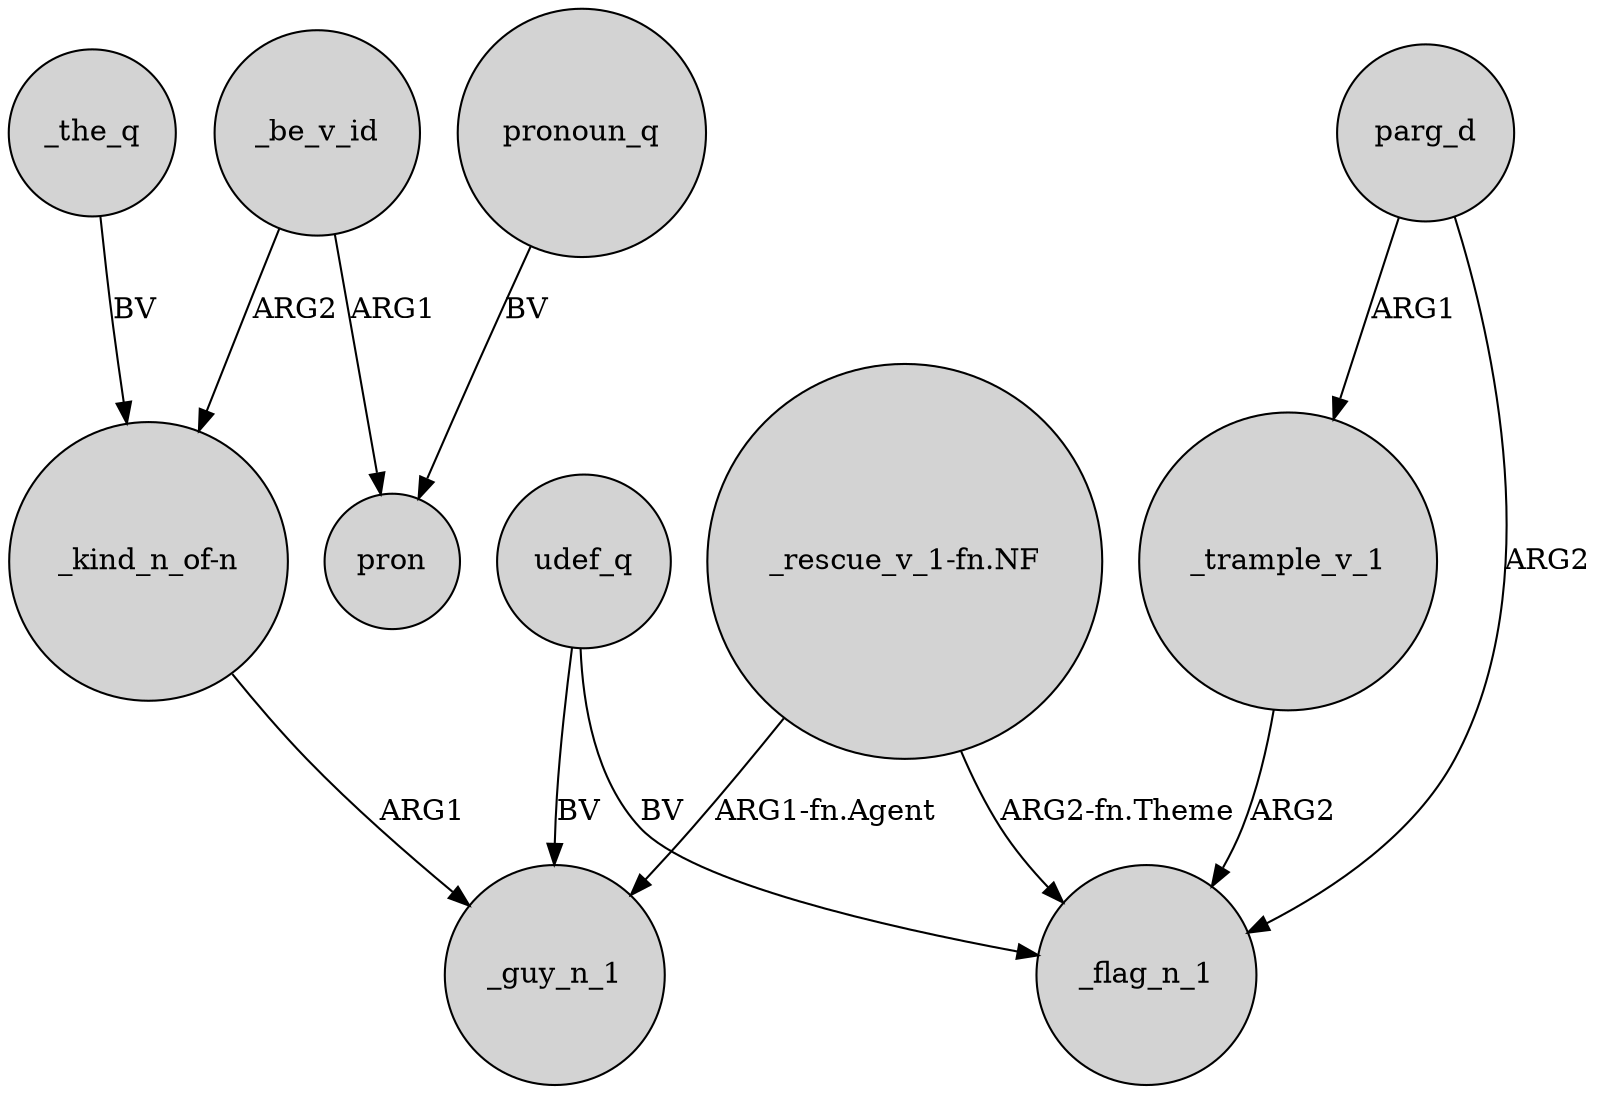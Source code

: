 digraph {
	node [shape=circle style=filled]
	_be_v_id -> "_kind_n_of-n" [label=ARG2]
	udef_q -> _flag_n_1 [label=BV]
	"_rescue_v_1-fn.NF" -> _guy_n_1 [label="ARG1-fn.Agent"]
	_trample_v_1 -> _flag_n_1 [label=ARG2]
	"_kind_n_of-n" -> _guy_n_1 [label=ARG1]
	parg_d -> _flag_n_1 [label=ARG2]
	parg_d -> _trample_v_1 [label=ARG1]
	_be_v_id -> pron [label=ARG1]
	udef_q -> _guy_n_1 [label=BV]
	_the_q -> "_kind_n_of-n" [label=BV]
	"_rescue_v_1-fn.NF" -> _flag_n_1 [label="ARG2-fn.Theme"]
	pronoun_q -> pron [label=BV]
}
